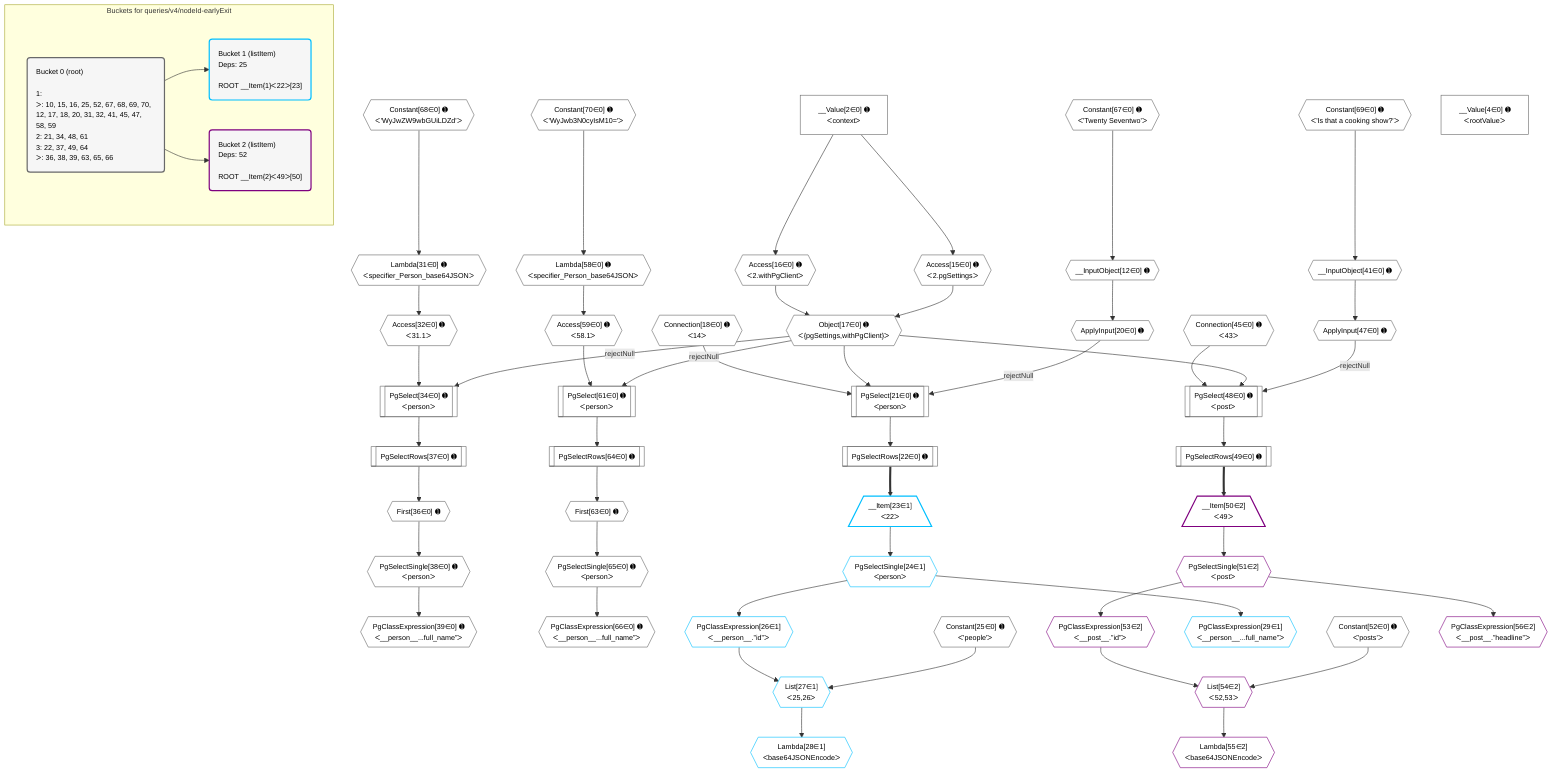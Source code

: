 %%{init: {'themeVariables': { 'fontSize': '12px'}}}%%
graph TD
    classDef path fill:#eee,stroke:#000,color:#000
    classDef plan fill:#fff,stroke-width:1px,color:#000
    classDef itemplan fill:#fff,stroke-width:2px,color:#000
    classDef unbatchedplan fill:#dff,stroke-width:1px,color:#000
    classDef sideeffectplan fill:#fcc,stroke-width:2px,color:#000
    classDef bucket fill:#f6f6f6,color:#000,stroke-width:2px,text-align:left


    %% plan dependencies
    PgSelect21[["PgSelect[21∈0] ➊<br />ᐸpersonᐳ"]]:::plan
    Object17{{"Object[17∈0] ➊<br />ᐸ{pgSettings,withPgClient}ᐳ"}}:::plan
    ApplyInput20{{"ApplyInput[20∈0] ➊"}}:::plan
    Connection18{{"Connection[18∈0] ➊<br />ᐸ14ᐳ"}}:::plan
    ApplyInput20 -->|rejectNull| PgSelect21
    Object17 & Connection18 --> PgSelect21
    PgSelect48[["PgSelect[48∈0] ➊<br />ᐸpostᐳ"]]:::plan
    ApplyInput47{{"ApplyInput[47∈0] ➊"}}:::plan
    Connection45{{"Connection[45∈0] ➊<br />ᐸ43ᐳ"}}:::plan
    ApplyInput47 -->|rejectNull| PgSelect48
    Object17 & Connection45 --> PgSelect48
    __InputObject12{{"__InputObject[12∈0] ➊"}}:::plan
    Constant67{{"Constant[67∈0] ➊<br />ᐸ'Twenty Seventwo'ᐳ"}}:::plan
    Constant67 --> __InputObject12
    Access15{{"Access[15∈0] ➊<br />ᐸ2.pgSettingsᐳ"}}:::plan
    Access16{{"Access[16∈0] ➊<br />ᐸ2.withPgClientᐳ"}}:::plan
    Access15 & Access16 --> Object17
    PgSelect34[["PgSelect[34∈0] ➊<br />ᐸpersonᐳ"]]:::plan
    Access32{{"Access[32∈0] ➊<br />ᐸ31.1ᐳ"}}:::plan
    Object17 -->|rejectNull| PgSelect34
    Access32 --> PgSelect34
    __InputObject41{{"__InputObject[41∈0] ➊"}}:::plan
    Constant69{{"Constant[69∈0] ➊<br />ᐸ'Is that a cooking show?'ᐳ"}}:::plan
    Constant69 --> __InputObject41
    PgSelect61[["PgSelect[61∈0] ➊<br />ᐸpersonᐳ"]]:::plan
    Access59{{"Access[59∈0] ➊<br />ᐸ58.1ᐳ"}}:::plan
    Object17 -->|rejectNull| PgSelect61
    Access59 --> PgSelect61
    __Value2["__Value[2∈0] ➊<br />ᐸcontextᐳ"]:::plan
    __Value2 --> Access15
    __Value2 --> Access16
    __InputObject12 --> ApplyInput20
    PgSelectRows22[["PgSelectRows[22∈0] ➊"]]:::plan
    PgSelect21 --> PgSelectRows22
    Lambda31{{"Lambda[31∈0] ➊<br />ᐸspecifier_Person_base64JSONᐳ"}}:::plan
    Constant68{{"Constant[68∈0] ➊<br />ᐸ'WyJwZW9wbGUiLDZd'ᐳ"}}:::plan
    Constant68 --> Lambda31
    Lambda31 --> Access32
    First36{{"First[36∈0] ➊"}}:::plan
    PgSelectRows37[["PgSelectRows[37∈0] ➊"]]:::plan
    PgSelectRows37 --> First36
    PgSelect34 --> PgSelectRows37
    PgSelectSingle38{{"PgSelectSingle[38∈0] ➊<br />ᐸpersonᐳ"}}:::plan
    First36 --> PgSelectSingle38
    PgClassExpression39{{"PgClassExpression[39∈0] ➊<br />ᐸ__person__...full_name”ᐳ"}}:::plan
    PgSelectSingle38 --> PgClassExpression39
    __InputObject41 --> ApplyInput47
    PgSelectRows49[["PgSelectRows[49∈0] ➊"]]:::plan
    PgSelect48 --> PgSelectRows49
    Lambda58{{"Lambda[58∈0] ➊<br />ᐸspecifier_Person_base64JSONᐳ"}}:::plan
    Constant70{{"Constant[70∈0] ➊<br />ᐸ'WyJwb3N0cyIsM10='ᐳ"}}:::plan
    Constant70 --> Lambda58
    Lambda58 --> Access59
    First63{{"First[63∈0] ➊"}}:::plan
    PgSelectRows64[["PgSelectRows[64∈0] ➊"]]:::plan
    PgSelectRows64 --> First63
    PgSelect61 --> PgSelectRows64
    PgSelectSingle65{{"PgSelectSingle[65∈0] ➊<br />ᐸpersonᐳ"}}:::plan
    First63 --> PgSelectSingle65
    PgClassExpression66{{"PgClassExpression[66∈0] ➊<br />ᐸ__person__...full_name”ᐳ"}}:::plan
    PgSelectSingle65 --> PgClassExpression66
    __Value4["__Value[4∈0] ➊<br />ᐸrootValueᐳ"]:::plan
    Constant25{{"Constant[25∈0] ➊<br />ᐸ'people'ᐳ"}}:::plan
    Constant52{{"Constant[52∈0] ➊<br />ᐸ'posts'ᐳ"}}:::plan
    List27{{"List[27∈1]<br />ᐸ25,26ᐳ"}}:::plan
    PgClassExpression26{{"PgClassExpression[26∈1]<br />ᐸ__person__.”id”ᐳ"}}:::plan
    Constant25 & PgClassExpression26 --> List27
    __Item23[/"__Item[23∈1]<br />ᐸ22ᐳ"\]:::itemplan
    PgSelectRows22 ==> __Item23
    PgSelectSingle24{{"PgSelectSingle[24∈1]<br />ᐸpersonᐳ"}}:::plan
    __Item23 --> PgSelectSingle24
    PgSelectSingle24 --> PgClassExpression26
    Lambda28{{"Lambda[28∈1]<br />ᐸbase64JSONEncodeᐳ"}}:::plan
    List27 --> Lambda28
    PgClassExpression29{{"PgClassExpression[29∈1]<br />ᐸ__person__...full_name”ᐳ"}}:::plan
    PgSelectSingle24 --> PgClassExpression29
    List54{{"List[54∈2]<br />ᐸ52,53ᐳ"}}:::plan
    PgClassExpression53{{"PgClassExpression[53∈2]<br />ᐸ__post__.”id”ᐳ"}}:::plan
    Constant52 & PgClassExpression53 --> List54
    __Item50[/"__Item[50∈2]<br />ᐸ49ᐳ"\]:::itemplan
    PgSelectRows49 ==> __Item50
    PgSelectSingle51{{"PgSelectSingle[51∈2]<br />ᐸpostᐳ"}}:::plan
    __Item50 --> PgSelectSingle51
    PgSelectSingle51 --> PgClassExpression53
    Lambda55{{"Lambda[55∈2]<br />ᐸbase64JSONEncodeᐳ"}}:::plan
    List54 --> Lambda55
    PgClassExpression56{{"PgClassExpression[56∈2]<br />ᐸ__post__.”headline”ᐳ"}}:::plan
    PgSelectSingle51 --> PgClassExpression56

    %% define steps

    subgraph "Buckets for queries/v4/nodeId-earlyExit"
    Bucket0("Bucket 0 (root)<br /><br />1: <br />ᐳ: 10, 15, 16, 25, 52, 67, 68, 69, 70, 12, 17, 18, 20, 31, 32, 41, 45, 47, 58, 59<br />2: 21, 34, 48, 61<br />3: 22, 37, 49, 64<br />ᐳ: 36, 38, 39, 63, 65, 66"):::bucket
    classDef bucket0 stroke:#696969
    class Bucket0,__Value2,__Value4,__InputObject12,Access15,Access16,Object17,Connection18,ApplyInput20,PgSelect21,PgSelectRows22,Constant25,Lambda31,Access32,PgSelect34,First36,PgSelectRows37,PgSelectSingle38,PgClassExpression39,__InputObject41,Connection45,ApplyInput47,PgSelect48,PgSelectRows49,Constant52,Lambda58,Access59,PgSelect61,First63,PgSelectRows64,PgSelectSingle65,PgClassExpression66,Constant67,Constant68,Constant69,Constant70 bucket0
    Bucket1("Bucket 1 (listItem)<br />Deps: 25<br /><br />ROOT __Item{1}ᐸ22ᐳ[23]"):::bucket
    classDef bucket1 stroke:#00bfff
    class Bucket1,__Item23,PgSelectSingle24,PgClassExpression26,List27,Lambda28,PgClassExpression29 bucket1
    Bucket2("Bucket 2 (listItem)<br />Deps: 52<br /><br />ROOT __Item{2}ᐸ49ᐳ[50]"):::bucket
    classDef bucket2 stroke:#7f007f
    class Bucket2,__Item50,PgSelectSingle51,PgClassExpression53,List54,Lambda55,PgClassExpression56 bucket2
    Bucket0 --> Bucket1 & Bucket2
    end